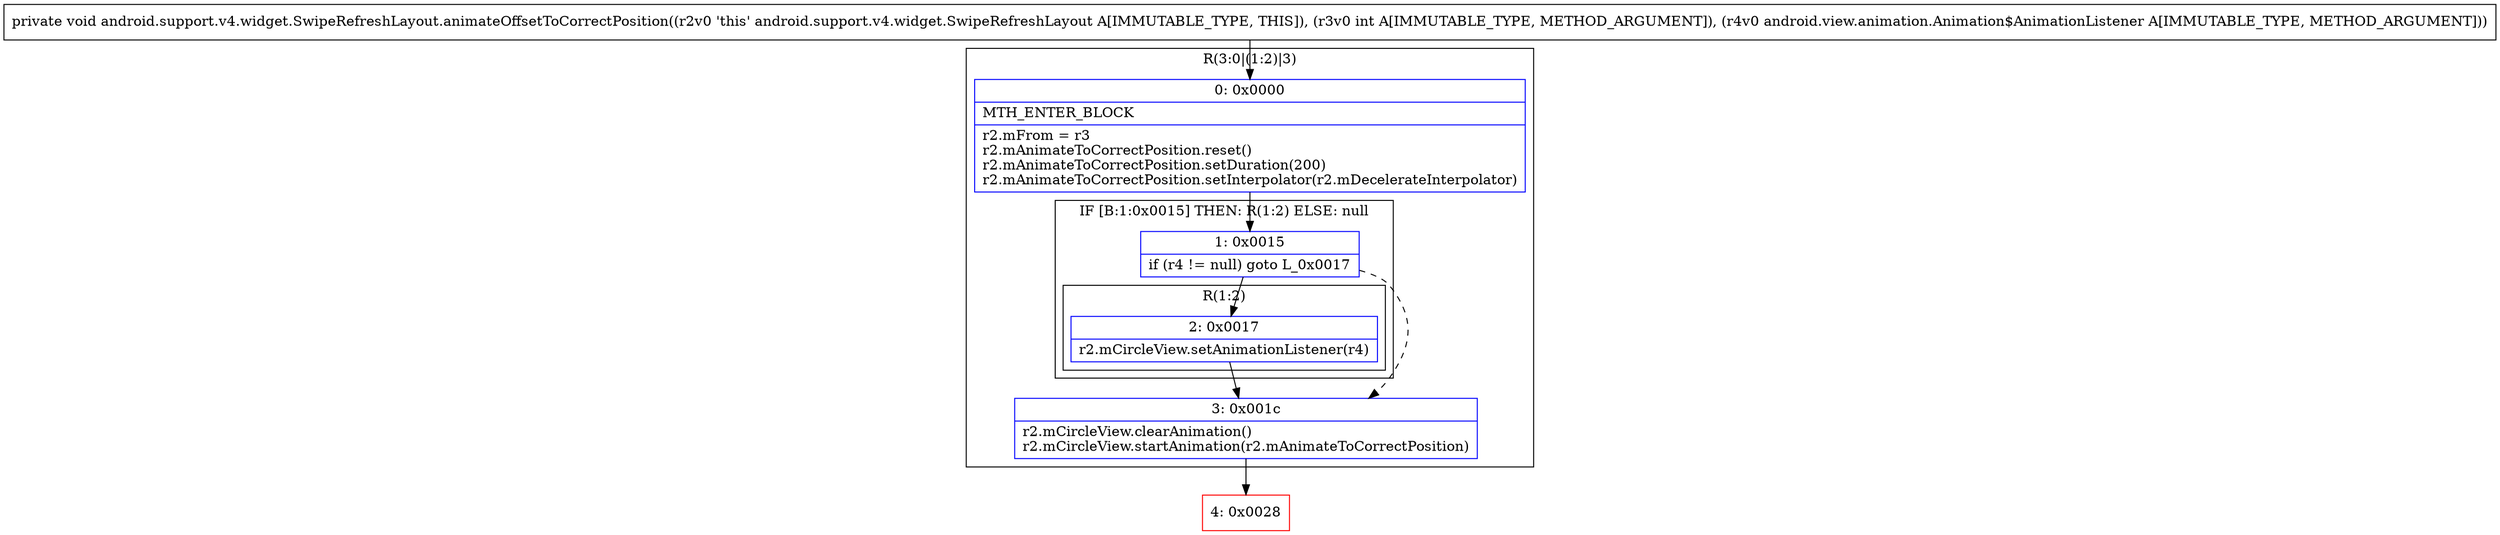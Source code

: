 digraph "CFG forandroid.support.v4.widget.SwipeRefreshLayout.animateOffsetToCorrectPosition(ILandroid\/view\/animation\/Animation$AnimationListener;)V" {
subgraph cluster_Region_89859393 {
label = "R(3:0|(1:2)|3)";
node [shape=record,color=blue];
Node_0 [shape=record,label="{0\:\ 0x0000|MTH_ENTER_BLOCK\l|r2.mFrom = r3\lr2.mAnimateToCorrectPosition.reset()\lr2.mAnimateToCorrectPosition.setDuration(200)\lr2.mAnimateToCorrectPosition.setInterpolator(r2.mDecelerateInterpolator)\l}"];
subgraph cluster_IfRegion_1442228269 {
label = "IF [B:1:0x0015] THEN: R(1:2) ELSE: null";
node [shape=record,color=blue];
Node_1 [shape=record,label="{1\:\ 0x0015|if (r4 != null) goto L_0x0017\l}"];
subgraph cluster_Region_192643915 {
label = "R(1:2)";
node [shape=record,color=blue];
Node_2 [shape=record,label="{2\:\ 0x0017|r2.mCircleView.setAnimationListener(r4)\l}"];
}
}
Node_3 [shape=record,label="{3\:\ 0x001c|r2.mCircleView.clearAnimation()\lr2.mCircleView.startAnimation(r2.mAnimateToCorrectPosition)\l}"];
}
Node_4 [shape=record,color=red,label="{4\:\ 0x0028}"];
MethodNode[shape=record,label="{private void android.support.v4.widget.SwipeRefreshLayout.animateOffsetToCorrectPosition((r2v0 'this' android.support.v4.widget.SwipeRefreshLayout A[IMMUTABLE_TYPE, THIS]), (r3v0 int A[IMMUTABLE_TYPE, METHOD_ARGUMENT]), (r4v0 android.view.animation.Animation$AnimationListener A[IMMUTABLE_TYPE, METHOD_ARGUMENT])) }"];
MethodNode -> Node_0;
Node_0 -> Node_1;
Node_1 -> Node_2;
Node_1 -> Node_3[style=dashed];
Node_2 -> Node_3;
Node_3 -> Node_4;
}

